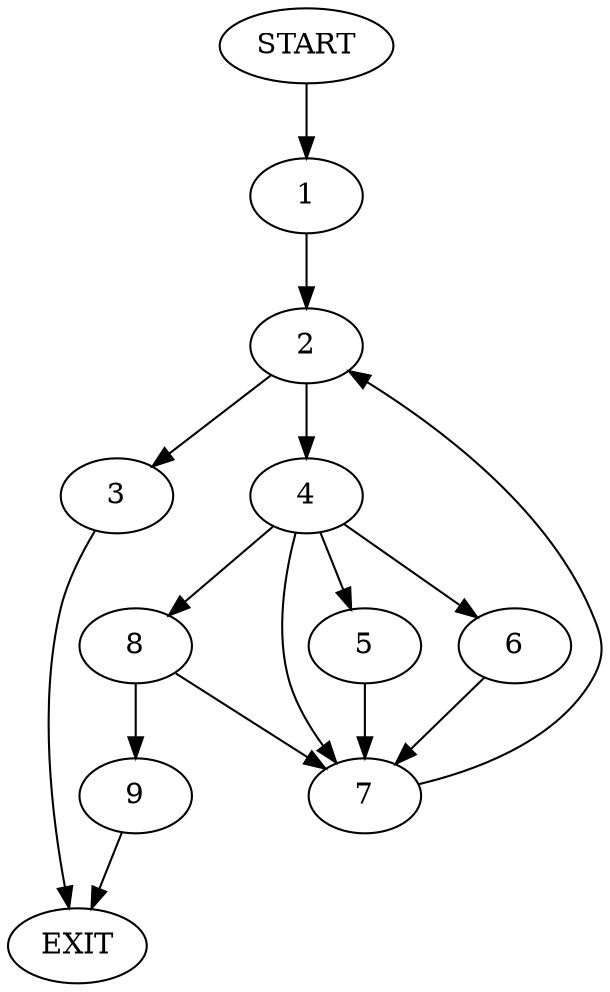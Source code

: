 digraph {
0 [label="START"]
10 [label="EXIT"]
0 -> 1
1 -> 2
2 -> 3
2 -> 4
4 -> 5
4 -> 6
4 -> 7
4 -> 8
3 -> 10
7 -> 2
5 -> 7
6 -> 7
8 -> 9
8 -> 7
9 -> 10
}
